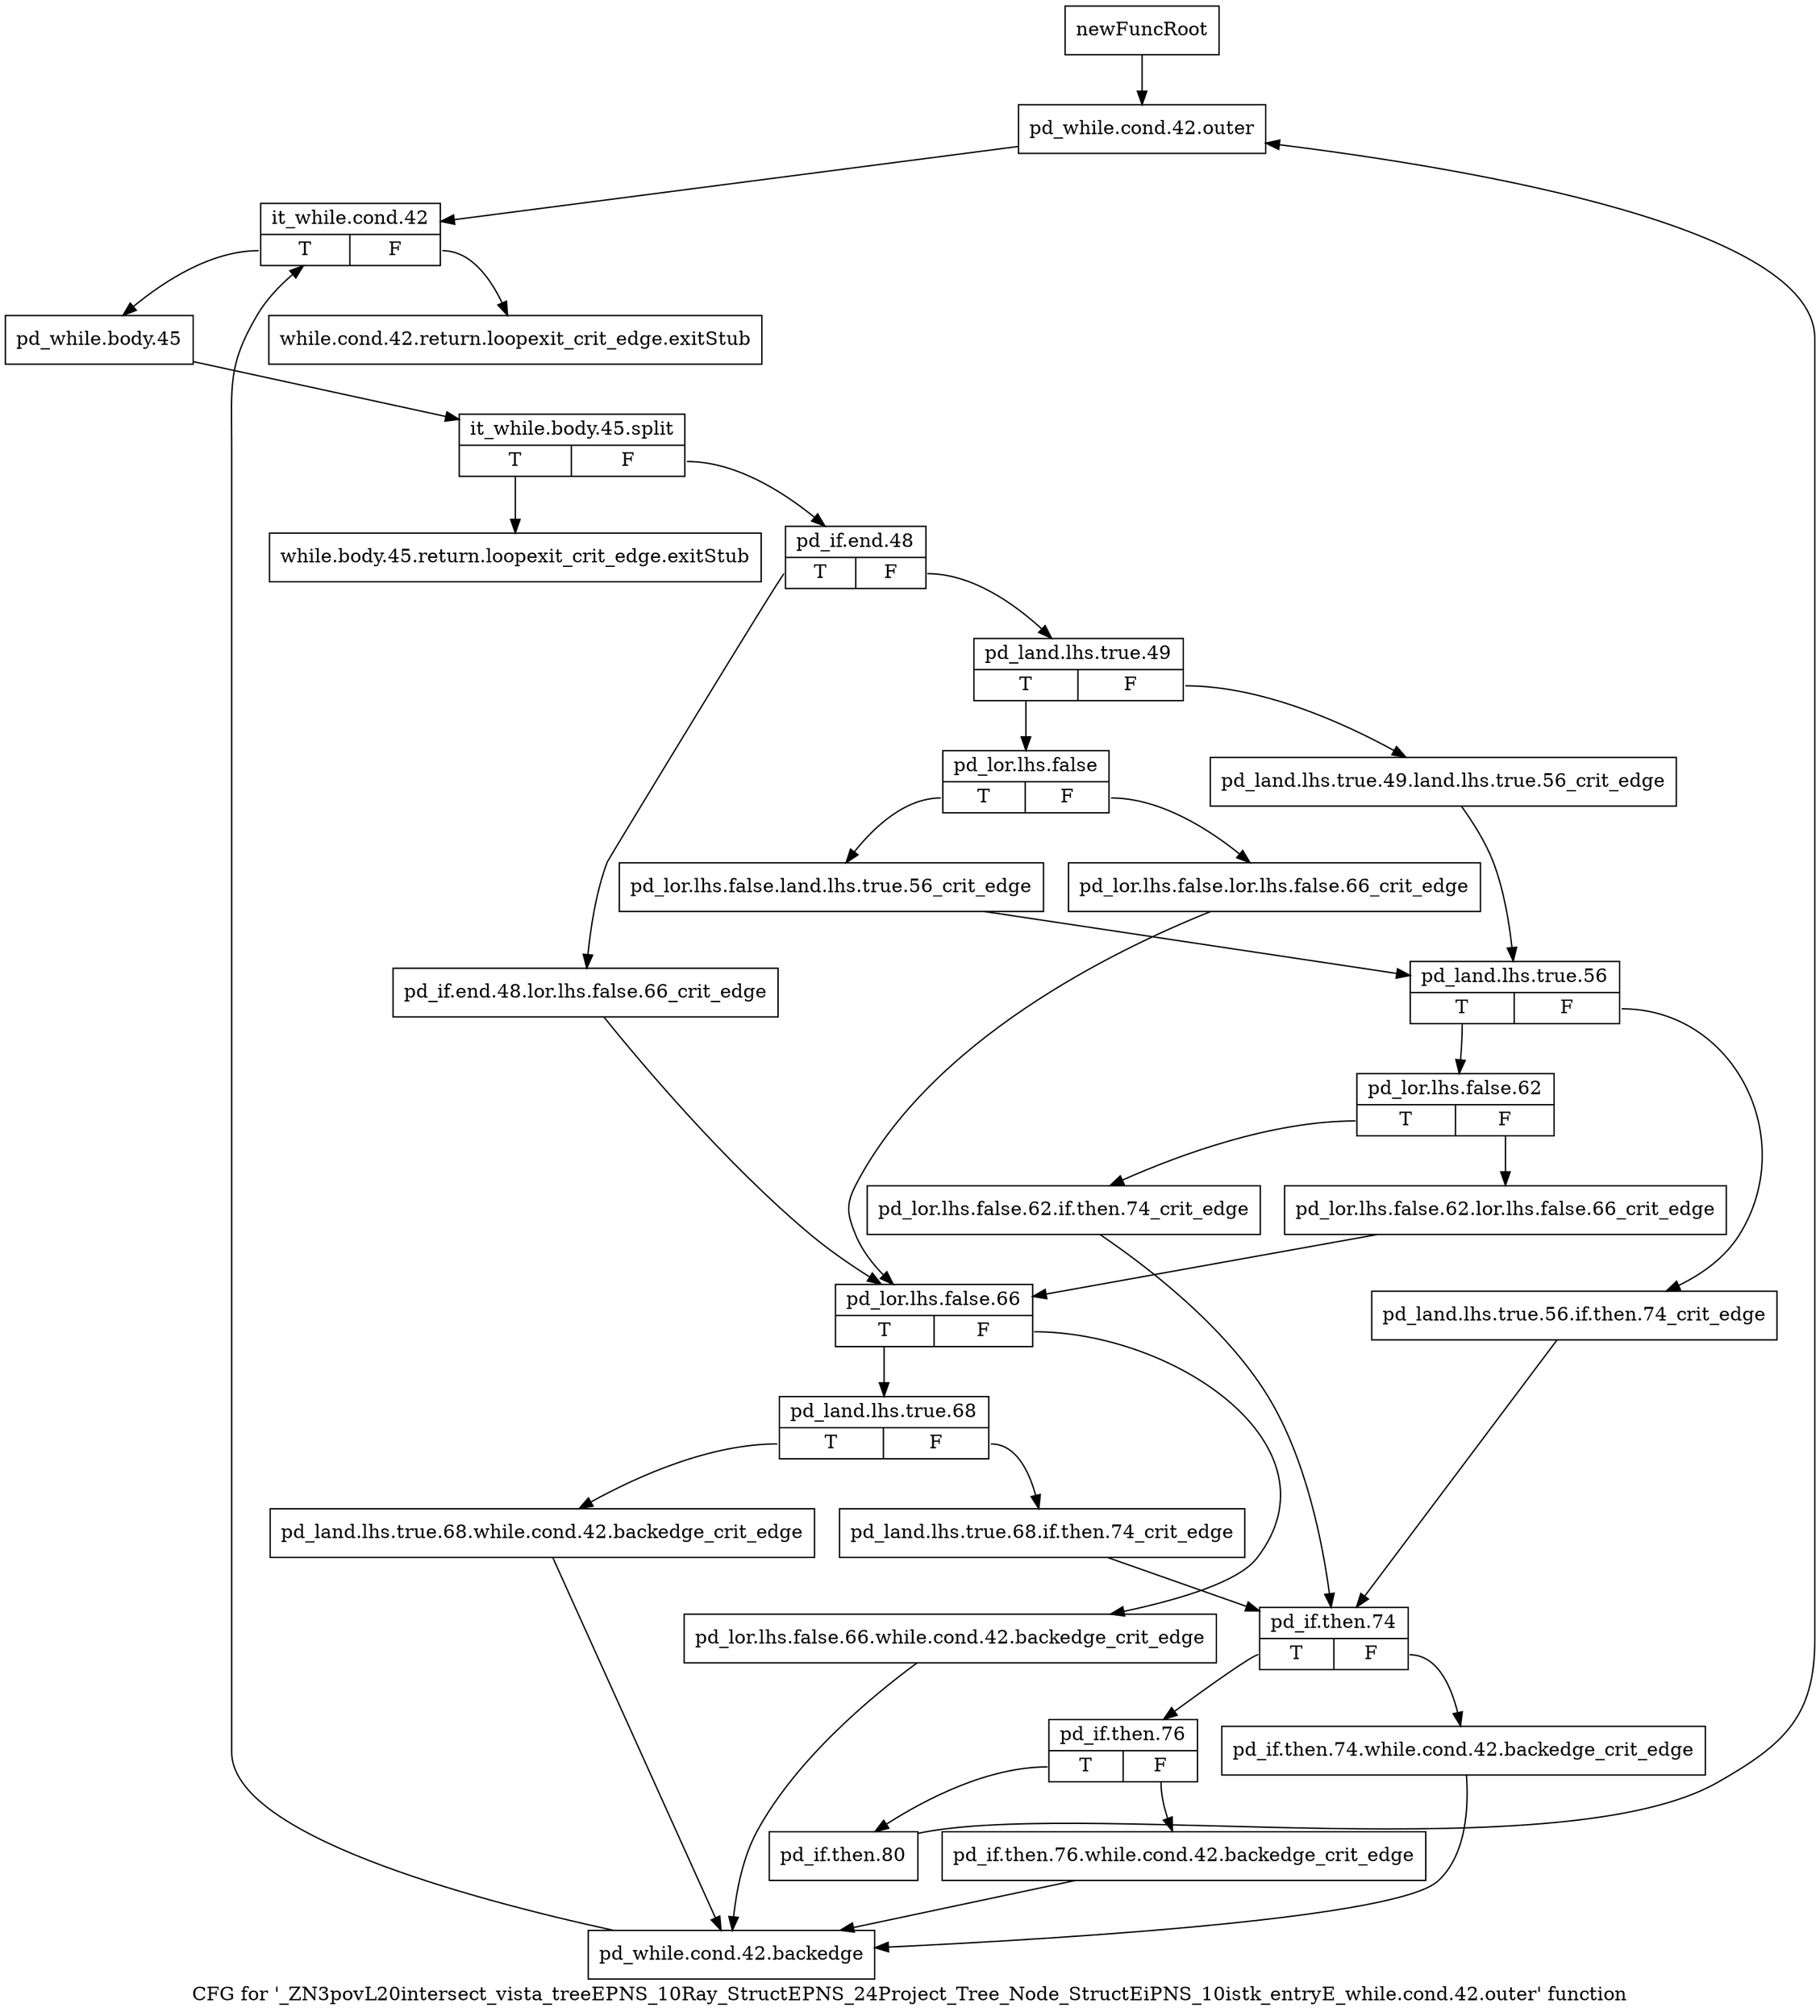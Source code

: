 digraph "CFG for '_ZN3povL20intersect_vista_treeEPNS_10Ray_StructEPNS_24Project_Tree_Node_StructEiPNS_10istk_entryE_while.cond.42.outer' function" {
	label="CFG for '_ZN3povL20intersect_vista_treeEPNS_10Ray_StructEPNS_24Project_Tree_Node_StructEiPNS_10istk_entryE_while.cond.42.outer' function";

	Node0x2dcf650 [shape=record,label="{newFuncRoot}"];
	Node0x2dcf650 -> Node0x2dcf740;
	Node0x2dcf6a0 [shape=record,label="{while.cond.42.return.loopexit_crit_edge.exitStub}"];
	Node0x2dcf6f0 [shape=record,label="{while.body.45.return.loopexit_crit_edge.exitStub}"];
	Node0x2dcf740 [shape=record,label="{pd_while.cond.42.outer}"];
	Node0x2dcf740 -> Node0x2dcf790;
	Node0x2dcf790 [shape=record,label="{it_while.cond.42|{<s0>T|<s1>F}}"];
	Node0x2dcf790:s0 -> Node0x2dcf7e0;
	Node0x2dcf790:s1 -> Node0x2dcf6a0;
	Node0x2dcf7e0 [shape=record,label="{pd_while.body.45}"];
	Node0x2dcf7e0 -> Node0x39da040;
	Node0x39da040 [shape=record,label="{it_while.body.45.split|{<s0>T|<s1>F}}"];
	Node0x39da040:s0 -> Node0x2dcf6f0;
	Node0x39da040:s1 -> Node0x2dcf830;
	Node0x2dcf830 [shape=record,label="{pd_if.end.48|{<s0>T|<s1>F}}"];
	Node0x2dcf830:s0 -> Node0x2dcfba0;
	Node0x2dcf830:s1 -> Node0x2dcf880;
	Node0x2dcf880 [shape=record,label="{pd_land.lhs.true.49|{<s0>T|<s1>F}}"];
	Node0x2dcf880:s0 -> Node0x2dcf920;
	Node0x2dcf880:s1 -> Node0x2dcf8d0;
	Node0x2dcf8d0 [shape=record,label="{pd_land.lhs.true.49.land.lhs.true.56_crit_edge}"];
	Node0x2dcf8d0 -> Node0x2dcfa10;
	Node0x2dcf920 [shape=record,label="{pd_lor.lhs.false|{<s0>T|<s1>F}}"];
	Node0x2dcf920:s0 -> Node0x2dcf9c0;
	Node0x2dcf920:s1 -> Node0x2dcf970;
	Node0x2dcf970 [shape=record,label="{pd_lor.lhs.false.lor.lhs.false.66_crit_edge}"];
	Node0x2dcf970 -> Node0x2dcfbf0;
	Node0x2dcf9c0 [shape=record,label="{pd_lor.lhs.false.land.lhs.true.56_crit_edge}"];
	Node0x2dcf9c0 -> Node0x2dcfa10;
	Node0x2dcfa10 [shape=record,label="{pd_land.lhs.true.56|{<s0>T|<s1>F}}"];
	Node0x2dcfa10:s0 -> Node0x2dcfab0;
	Node0x2dcfa10:s1 -> Node0x2dcfa60;
	Node0x2dcfa60 [shape=record,label="{pd_land.lhs.true.56.if.then.74_crit_edge}"];
	Node0x2dcfa60 -> Node0x2dcfd30;
	Node0x2dcfab0 [shape=record,label="{pd_lor.lhs.false.62|{<s0>T|<s1>F}}"];
	Node0x2dcfab0:s0 -> Node0x2dcfb50;
	Node0x2dcfab0:s1 -> Node0x2dcfb00;
	Node0x2dcfb00 [shape=record,label="{pd_lor.lhs.false.62.lor.lhs.false.66_crit_edge}"];
	Node0x2dcfb00 -> Node0x2dcfbf0;
	Node0x2dcfb50 [shape=record,label="{pd_lor.lhs.false.62.if.then.74_crit_edge}"];
	Node0x2dcfb50 -> Node0x2dcfd30;
	Node0x2dcfba0 [shape=record,label="{pd_if.end.48.lor.lhs.false.66_crit_edge}"];
	Node0x2dcfba0 -> Node0x2dcfbf0;
	Node0x2dcfbf0 [shape=record,label="{pd_lor.lhs.false.66|{<s0>T|<s1>F}}"];
	Node0x2dcfbf0:s0 -> Node0x2dcfc90;
	Node0x2dcfbf0:s1 -> Node0x2dcfc40;
	Node0x2dcfc40 [shape=record,label="{pd_lor.lhs.false.66.while.cond.42.backedge_crit_edge}"];
	Node0x2dcfc40 -> Node0x2dcff10;
	Node0x2dcfc90 [shape=record,label="{pd_land.lhs.true.68|{<s0>T|<s1>F}}"];
	Node0x2dcfc90:s0 -> Node0x2dcfec0;
	Node0x2dcfc90:s1 -> Node0x2dcfce0;
	Node0x2dcfce0 [shape=record,label="{pd_land.lhs.true.68.if.then.74_crit_edge}"];
	Node0x2dcfce0 -> Node0x2dcfd30;
	Node0x2dcfd30 [shape=record,label="{pd_if.then.74|{<s0>T|<s1>F}}"];
	Node0x2dcfd30:s0 -> Node0x2dcfdd0;
	Node0x2dcfd30:s1 -> Node0x2dcfd80;
	Node0x2dcfd80 [shape=record,label="{pd_if.then.74.while.cond.42.backedge_crit_edge}"];
	Node0x2dcfd80 -> Node0x2dcff10;
	Node0x2dcfdd0 [shape=record,label="{pd_if.then.76|{<s0>T|<s1>F}}"];
	Node0x2dcfdd0:s0 -> Node0x2dcfe70;
	Node0x2dcfdd0:s1 -> Node0x2dcfe20;
	Node0x2dcfe20 [shape=record,label="{pd_if.then.76.while.cond.42.backedge_crit_edge}"];
	Node0x2dcfe20 -> Node0x2dcff10;
	Node0x2dcfe70 [shape=record,label="{pd_if.then.80}"];
	Node0x2dcfe70 -> Node0x2dcf740;
	Node0x2dcfec0 [shape=record,label="{pd_land.lhs.true.68.while.cond.42.backedge_crit_edge}"];
	Node0x2dcfec0 -> Node0x2dcff10;
	Node0x2dcff10 [shape=record,label="{pd_while.cond.42.backedge}"];
	Node0x2dcff10 -> Node0x2dcf790;
}
